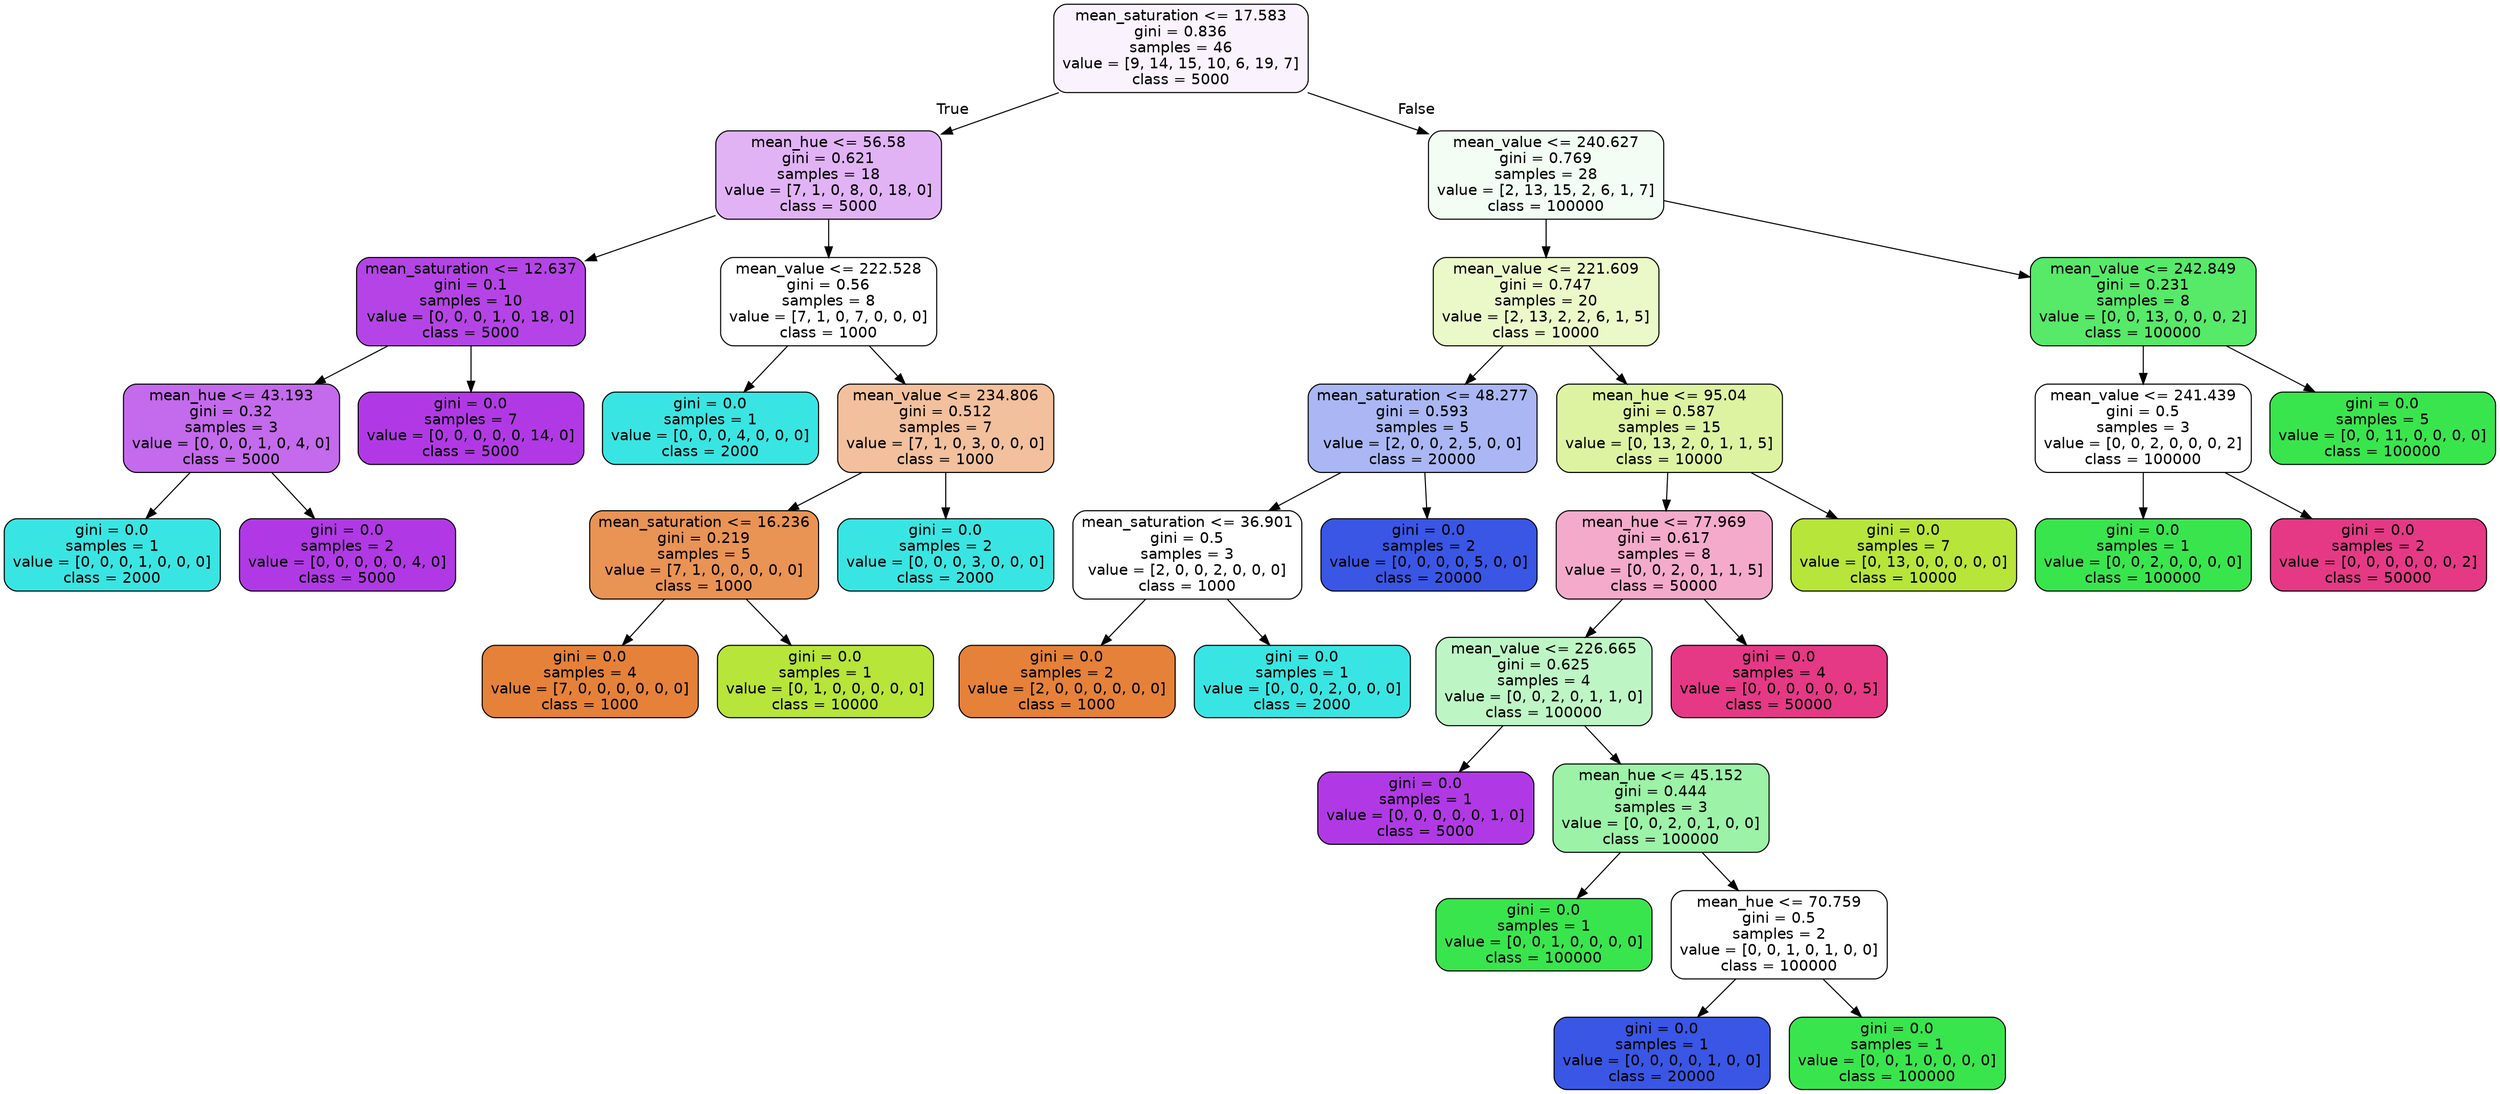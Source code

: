 digraph Tree {
node [shape=box, style="filled, rounded", color="black", fontname="helvetica"] ;
edge [fontname="helvetica"] ;
0 [label="mean_saturation <= 17.583\ngini = 0.836\nsamples = 46\nvalue = [9, 14, 15, 10, 6, 19, 7]\nclass = 5000", fillcolor="#faf3fd"] ;
1 [label="mean_hue <= 56.58\ngini = 0.621\nsamples = 18\nvalue = [7, 1, 0, 8, 0, 18, 0]\nclass = 5000", fillcolor="#e1b3f5"] ;
0 -> 1 [labeldistance=2.5, labelangle=45, headlabel="True"] ;
2 [label="mean_saturation <= 12.637\ngini = 0.1\nsamples = 10\nvalue = [0, 0, 0, 1, 0, 18, 0]\nclass = 5000", fillcolor="#b544e6"] ;
1 -> 2 ;
3 [label="mean_hue <= 43.193\ngini = 0.32\nsamples = 3\nvalue = [0, 0, 0, 1, 0, 4, 0]\nclass = 5000", fillcolor="#c46aec"] ;
2 -> 3 ;
4 [label="gini = 0.0\nsamples = 1\nvalue = [0, 0, 0, 1, 0, 0, 0]\nclass = 2000", fillcolor="#39e5e2"] ;
3 -> 4 ;
5 [label="gini = 0.0\nsamples = 2\nvalue = [0, 0, 0, 0, 0, 4, 0]\nclass = 5000", fillcolor="#b139e5"] ;
3 -> 5 ;
6 [label="gini = 0.0\nsamples = 7\nvalue = [0, 0, 0, 0, 0, 14, 0]\nclass = 5000", fillcolor="#b139e5"] ;
2 -> 6 ;
7 [label="mean_value <= 222.528\ngini = 0.56\nsamples = 8\nvalue = [7, 1, 0, 7, 0, 0, 0]\nclass = 1000", fillcolor="#ffffff"] ;
1 -> 7 ;
8 [label="gini = 0.0\nsamples = 1\nvalue = [0, 0, 0, 4, 0, 0, 0]\nclass = 2000", fillcolor="#39e5e2"] ;
7 -> 8 ;
9 [label="mean_value <= 234.806\ngini = 0.512\nsamples = 7\nvalue = [7, 1, 0, 3, 0, 0, 0]\nclass = 1000", fillcolor="#f2c09c"] ;
7 -> 9 ;
10 [label="mean_saturation <= 16.236\ngini = 0.219\nsamples = 5\nvalue = [7, 1, 0, 0, 0, 0, 0]\nclass = 1000", fillcolor="#e99355"] ;
9 -> 10 ;
11 [label="gini = 0.0\nsamples = 4\nvalue = [7, 0, 0, 0, 0, 0, 0]\nclass = 1000", fillcolor="#e58139"] ;
10 -> 11 ;
12 [label="gini = 0.0\nsamples = 1\nvalue = [0, 1, 0, 0, 0, 0, 0]\nclass = 10000", fillcolor="#b7e539"] ;
10 -> 12 ;
13 [label="gini = 0.0\nsamples = 2\nvalue = [0, 0, 0, 3, 0, 0, 0]\nclass = 2000", fillcolor="#39e5e2"] ;
9 -> 13 ;
14 [label="mean_value <= 240.627\ngini = 0.769\nsamples = 28\nvalue = [2, 13, 15, 2, 6, 1, 7]\nclass = 100000", fillcolor="#f3fdf4"] ;
0 -> 14 [labeldistance=2.5, labelangle=-45, headlabel="False"] ;
15 [label="mean_value <= 221.609\ngini = 0.747\nsamples = 20\nvalue = [2, 13, 2, 2, 6, 1, 5]\nclass = 10000", fillcolor="#ebf8c8"] ;
14 -> 15 ;
16 [label="mean_saturation <= 48.277\ngini = 0.593\nsamples = 5\nvalue = [2, 0, 0, 2, 5, 0, 0]\nclass = 20000", fillcolor="#aab7f4"] ;
15 -> 16 ;
17 [label="mean_saturation <= 36.901\ngini = 0.5\nsamples = 3\nvalue = [2, 0, 0, 2, 0, 0, 0]\nclass = 1000", fillcolor="#ffffff"] ;
16 -> 17 ;
18 [label="gini = 0.0\nsamples = 2\nvalue = [2, 0, 0, 0, 0, 0, 0]\nclass = 1000", fillcolor="#e58139"] ;
17 -> 18 ;
19 [label="gini = 0.0\nsamples = 1\nvalue = [0, 0, 0, 2, 0, 0, 0]\nclass = 2000", fillcolor="#39e5e2"] ;
17 -> 19 ;
20 [label="gini = 0.0\nsamples = 2\nvalue = [0, 0, 0, 0, 5, 0, 0]\nclass = 20000", fillcolor="#3956e5"] ;
16 -> 20 ;
21 [label="mean_hue <= 95.04\ngini = 0.587\nsamples = 15\nvalue = [0, 13, 2, 0, 1, 1, 5]\nclass = 10000", fillcolor="#ddf3a2"] ;
15 -> 21 ;
22 [label="mean_hue <= 77.969\ngini = 0.617\nsamples = 8\nvalue = [0, 0, 2, 0, 1, 1, 5]\nclass = 50000", fillcolor="#f4aacb"] ;
21 -> 22 ;
23 [label="mean_value <= 226.665\ngini = 0.625\nsamples = 4\nvalue = [0, 0, 2, 0, 1, 1, 0]\nclass = 100000", fillcolor="#bdf6c4"] ;
22 -> 23 ;
24 [label="gini = 0.0\nsamples = 1\nvalue = [0, 0, 0, 0, 0, 1, 0]\nclass = 5000", fillcolor="#b139e5"] ;
23 -> 24 ;
25 [label="mean_hue <= 45.152\ngini = 0.444\nsamples = 3\nvalue = [0, 0, 2, 0, 1, 0, 0]\nclass = 100000", fillcolor="#9cf2a6"] ;
23 -> 25 ;
26 [label="gini = 0.0\nsamples = 1\nvalue = [0, 0, 1, 0, 0, 0, 0]\nclass = 100000", fillcolor="#39e54d"] ;
25 -> 26 ;
27 [label="mean_hue <= 70.759\ngini = 0.5\nsamples = 2\nvalue = [0, 0, 1, 0, 1, 0, 0]\nclass = 100000", fillcolor="#ffffff"] ;
25 -> 27 ;
28 [label="gini = 0.0\nsamples = 1\nvalue = [0, 0, 0, 0, 1, 0, 0]\nclass = 20000", fillcolor="#3956e5"] ;
27 -> 28 ;
29 [label="gini = 0.0\nsamples = 1\nvalue = [0, 0, 1, 0, 0, 0, 0]\nclass = 100000", fillcolor="#39e54d"] ;
27 -> 29 ;
30 [label="gini = 0.0\nsamples = 4\nvalue = [0, 0, 0, 0, 0, 0, 5]\nclass = 50000", fillcolor="#e53986"] ;
22 -> 30 ;
31 [label="gini = 0.0\nsamples = 7\nvalue = [0, 13, 0, 0, 0, 0, 0]\nclass = 10000", fillcolor="#b7e539"] ;
21 -> 31 ;
32 [label="mean_value <= 242.849\ngini = 0.231\nsamples = 8\nvalue = [0, 0, 13, 0, 0, 0, 2]\nclass = 100000", fillcolor="#57e968"] ;
14 -> 32 ;
33 [label="mean_value <= 241.439\ngini = 0.5\nsamples = 3\nvalue = [0, 0, 2, 0, 0, 0, 2]\nclass = 100000", fillcolor="#ffffff"] ;
32 -> 33 ;
34 [label="gini = 0.0\nsamples = 1\nvalue = [0, 0, 2, 0, 0, 0, 0]\nclass = 100000", fillcolor="#39e54d"] ;
33 -> 34 ;
35 [label="gini = 0.0\nsamples = 2\nvalue = [0, 0, 0, 0, 0, 0, 2]\nclass = 50000", fillcolor="#e53986"] ;
33 -> 35 ;
36 [label="gini = 0.0\nsamples = 5\nvalue = [0, 0, 11, 0, 0, 0, 0]\nclass = 100000", fillcolor="#39e54d"] ;
32 -> 36 ;
}